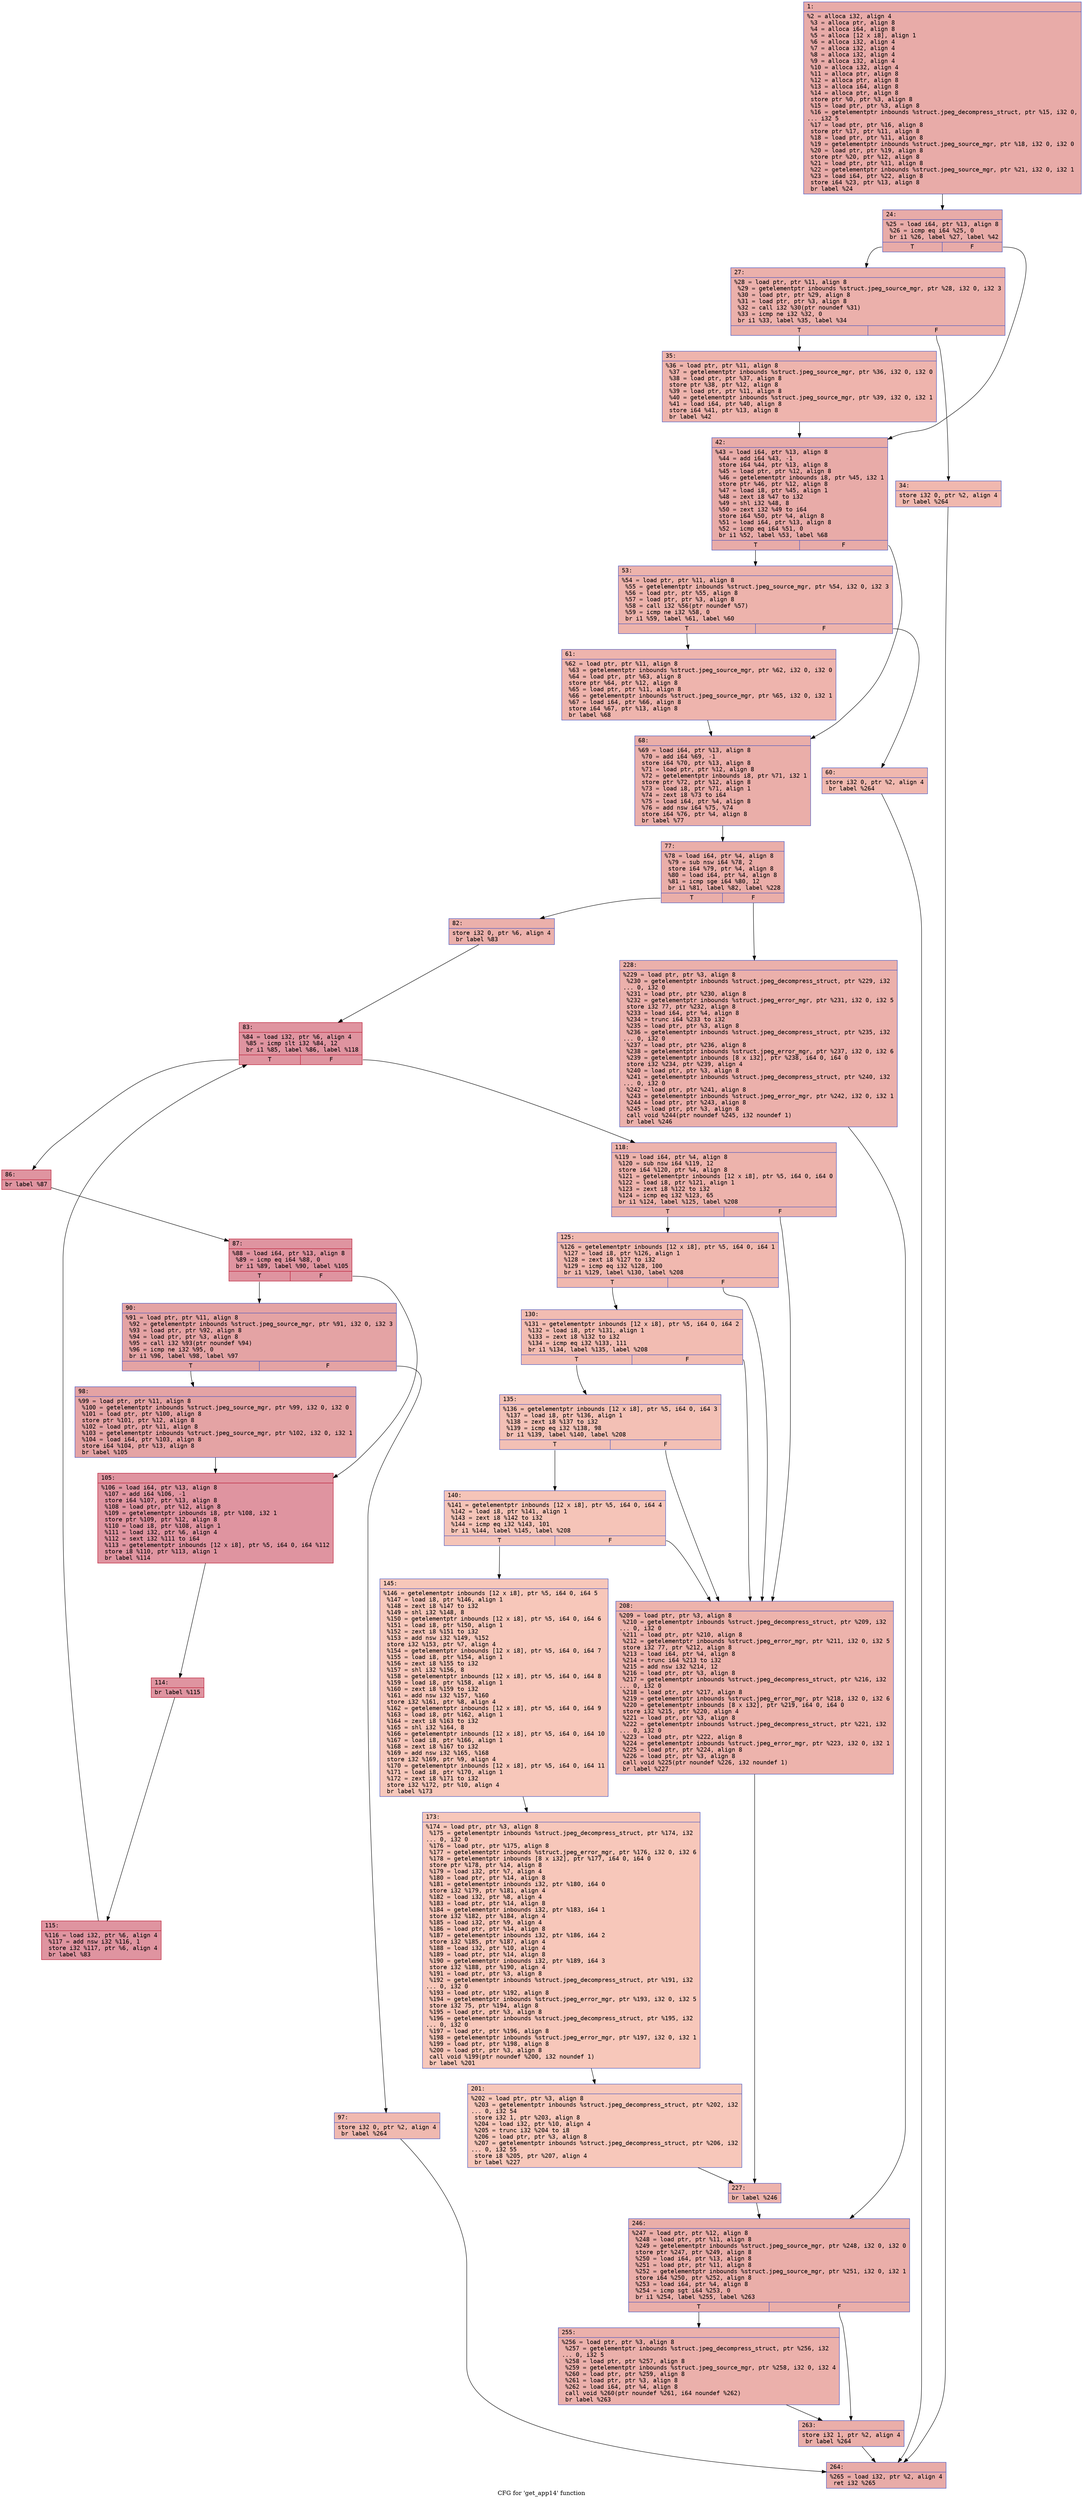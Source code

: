 digraph "CFG for 'get_app14' function" {
	label="CFG for 'get_app14' function";

	Node0x6000031419f0 [shape=record,color="#3d50c3ff", style=filled, fillcolor="#cc403a70" fontname="Courier",label="{1:\l|  %2 = alloca i32, align 4\l  %3 = alloca ptr, align 8\l  %4 = alloca i64, align 8\l  %5 = alloca [12 x i8], align 1\l  %6 = alloca i32, align 4\l  %7 = alloca i32, align 4\l  %8 = alloca i32, align 4\l  %9 = alloca i32, align 4\l  %10 = alloca i32, align 4\l  %11 = alloca ptr, align 8\l  %12 = alloca ptr, align 8\l  %13 = alloca i64, align 8\l  %14 = alloca ptr, align 8\l  store ptr %0, ptr %3, align 8\l  %15 = load ptr, ptr %3, align 8\l  %16 = getelementptr inbounds %struct.jpeg_decompress_struct, ptr %15, i32 0,\l... i32 5\l  %17 = load ptr, ptr %16, align 8\l  store ptr %17, ptr %11, align 8\l  %18 = load ptr, ptr %11, align 8\l  %19 = getelementptr inbounds %struct.jpeg_source_mgr, ptr %18, i32 0, i32 0\l  %20 = load ptr, ptr %19, align 8\l  store ptr %20, ptr %12, align 8\l  %21 = load ptr, ptr %11, align 8\l  %22 = getelementptr inbounds %struct.jpeg_source_mgr, ptr %21, i32 0, i32 1\l  %23 = load i64, ptr %22, align 8\l  store i64 %23, ptr %13, align 8\l  br label %24\l}"];
	Node0x6000031419f0 -> Node0x600003141a40[tooltip="1 -> 24\nProbability 100.00%" ];
	Node0x600003141a40 [shape=record,color="#3d50c3ff", style=filled, fillcolor="#cc403a70" fontname="Courier",label="{24:\l|  %25 = load i64, ptr %13, align 8\l  %26 = icmp eq i64 %25, 0\l  br i1 %26, label %27, label %42\l|{<s0>T|<s1>F}}"];
	Node0x600003141a40:s0 -> Node0x600003141a90[tooltip="24 -> 27\nProbability 37.50%" ];
	Node0x600003141a40:s1 -> Node0x600003141b80[tooltip="24 -> 42\nProbability 62.50%" ];
	Node0x600003141a90 [shape=record,color="#3d50c3ff", style=filled, fillcolor="#d24b4070" fontname="Courier",label="{27:\l|  %28 = load ptr, ptr %11, align 8\l  %29 = getelementptr inbounds %struct.jpeg_source_mgr, ptr %28, i32 0, i32 3\l  %30 = load ptr, ptr %29, align 8\l  %31 = load ptr, ptr %3, align 8\l  %32 = call i32 %30(ptr noundef %31)\l  %33 = icmp ne i32 %32, 0\l  br i1 %33, label %35, label %34\l|{<s0>T|<s1>F}}"];
	Node0x600003141a90:s0 -> Node0x600003141b30[tooltip="27 -> 35\nProbability 62.50%" ];
	Node0x600003141a90:s1 -> Node0x600003141ae0[tooltip="27 -> 34\nProbability 37.50%" ];
	Node0x600003141ae0 [shape=record,color="#3d50c3ff", style=filled, fillcolor="#dc5d4a70" fontname="Courier",label="{34:\l|  store i32 0, ptr %2, align 4\l  br label %264\l}"];
	Node0x600003141ae0 -> Node0x6000031424e0[tooltip="34 -> 264\nProbability 100.00%" ];
	Node0x600003141b30 [shape=record,color="#3d50c3ff", style=filled, fillcolor="#d8564670" fontname="Courier",label="{35:\l|  %36 = load ptr, ptr %11, align 8\l  %37 = getelementptr inbounds %struct.jpeg_source_mgr, ptr %36, i32 0, i32 0\l  %38 = load ptr, ptr %37, align 8\l  store ptr %38, ptr %12, align 8\l  %39 = load ptr, ptr %11, align 8\l  %40 = getelementptr inbounds %struct.jpeg_source_mgr, ptr %39, i32 0, i32 1\l  %41 = load i64, ptr %40, align 8\l  store i64 %41, ptr %13, align 8\l  br label %42\l}"];
	Node0x600003141b30 -> Node0x600003141b80[tooltip="35 -> 42\nProbability 100.00%" ];
	Node0x600003141b80 [shape=record,color="#3d50c3ff", style=filled, fillcolor="#cc403a70" fontname="Courier",label="{42:\l|  %43 = load i64, ptr %13, align 8\l  %44 = add i64 %43, -1\l  store i64 %44, ptr %13, align 8\l  %45 = load ptr, ptr %12, align 8\l  %46 = getelementptr inbounds i8, ptr %45, i32 1\l  store ptr %46, ptr %12, align 8\l  %47 = load i8, ptr %45, align 1\l  %48 = zext i8 %47 to i32\l  %49 = shl i32 %48, 8\l  %50 = zext i32 %49 to i64\l  store i64 %50, ptr %4, align 8\l  %51 = load i64, ptr %13, align 8\l  %52 = icmp eq i64 %51, 0\l  br i1 %52, label %53, label %68\l|{<s0>T|<s1>F}}"];
	Node0x600003141b80:s0 -> Node0x600003141bd0[tooltip="42 -> 53\nProbability 37.50%" ];
	Node0x600003141b80:s1 -> Node0x600003141cc0[tooltip="42 -> 68\nProbability 62.50%" ];
	Node0x600003141bd0 [shape=record,color="#3d50c3ff", style=filled, fillcolor="#d6524470" fontname="Courier",label="{53:\l|  %54 = load ptr, ptr %11, align 8\l  %55 = getelementptr inbounds %struct.jpeg_source_mgr, ptr %54, i32 0, i32 3\l  %56 = load ptr, ptr %55, align 8\l  %57 = load ptr, ptr %3, align 8\l  %58 = call i32 %56(ptr noundef %57)\l  %59 = icmp ne i32 %58, 0\l  br i1 %59, label %61, label %60\l|{<s0>T|<s1>F}}"];
	Node0x600003141bd0:s0 -> Node0x600003141c70[tooltip="53 -> 61\nProbability 62.50%" ];
	Node0x600003141bd0:s1 -> Node0x600003141c20[tooltip="53 -> 60\nProbability 37.50%" ];
	Node0x600003141c20 [shape=record,color="#3d50c3ff", style=filled, fillcolor="#dc5d4a70" fontname="Courier",label="{60:\l|  store i32 0, ptr %2, align 4\l  br label %264\l}"];
	Node0x600003141c20 -> Node0x6000031424e0[tooltip="60 -> 264\nProbability 100.00%" ];
	Node0x600003141c70 [shape=record,color="#3d50c3ff", style=filled, fillcolor="#d8564670" fontname="Courier",label="{61:\l|  %62 = load ptr, ptr %11, align 8\l  %63 = getelementptr inbounds %struct.jpeg_source_mgr, ptr %62, i32 0, i32 0\l  %64 = load ptr, ptr %63, align 8\l  store ptr %64, ptr %12, align 8\l  %65 = load ptr, ptr %11, align 8\l  %66 = getelementptr inbounds %struct.jpeg_source_mgr, ptr %65, i32 0, i32 1\l  %67 = load i64, ptr %66, align 8\l  store i64 %67, ptr %13, align 8\l  br label %68\l}"];
	Node0x600003141c70 -> Node0x600003141cc0[tooltip="61 -> 68\nProbability 100.00%" ];
	Node0x600003141cc0 [shape=record,color="#3d50c3ff", style=filled, fillcolor="#d0473d70" fontname="Courier",label="{68:\l|  %69 = load i64, ptr %13, align 8\l  %70 = add i64 %69, -1\l  store i64 %70, ptr %13, align 8\l  %71 = load ptr, ptr %12, align 8\l  %72 = getelementptr inbounds i8, ptr %71, i32 1\l  store ptr %72, ptr %12, align 8\l  %73 = load i8, ptr %71, align 1\l  %74 = zext i8 %73 to i64\l  %75 = load i64, ptr %4, align 8\l  %76 = add nsw i64 %75, %74\l  store i64 %76, ptr %4, align 8\l  br label %77\l}"];
	Node0x600003141cc0 -> Node0x600003141d10[tooltip="68 -> 77\nProbability 100.00%" ];
	Node0x600003141d10 [shape=record,color="#3d50c3ff", style=filled, fillcolor="#d0473d70" fontname="Courier",label="{77:\l|  %78 = load i64, ptr %4, align 8\l  %79 = sub nsw i64 %78, 2\l  store i64 %79, ptr %4, align 8\l  %80 = load i64, ptr %4, align 8\l  %81 = icmp sge i64 %80, 12\l  br i1 %81, label %82, label %228\l|{<s0>T|<s1>F}}"];
	Node0x600003141d10:s0 -> Node0x600003141d60[tooltip="77 -> 82\nProbability 50.00%" ];
	Node0x600003141d10:s1 -> Node0x6000031423a0[tooltip="77 -> 228\nProbability 50.00%" ];
	Node0x600003141d60 [shape=record,color="#3d50c3ff", style=filled, fillcolor="#d24b4070" fontname="Courier",label="{82:\l|  store i32 0, ptr %6, align 4\l  br label %83\l}"];
	Node0x600003141d60 -> Node0x600003141db0[tooltip="82 -> 83\nProbability 100.00%" ];
	Node0x600003141db0 [shape=record,color="#b70d28ff", style=filled, fillcolor="#b70d2870" fontname="Courier",label="{83:\l|  %84 = load i32, ptr %6, align 4\l  %85 = icmp slt i32 %84, 12\l  br i1 %85, label %86, label %118\l|{<s0>T|<s1>F}}"];
	Node0x600003141db0:s0 -> Node0x600003141e00[tooltip="83 -> 86\nProbability 96.88%" ];
	Node0x600003141db0:s1 -> Node0x600003142080[tooltip="83 -> 118\nProbability 3.12%" ];
	Node0x600003141e00 [shape=record,color="#b70d28ff", style=filled, fillcolor="#b70d2870" fontname="Courier",label="{86:\l|  br label %87\l}"];
	Node0x600003141e00 -> Node0x600003141e50[tooltip="86 -> 87\nProbability 100.00%" ];
	Node0x600003141e50 [shape=record,color="#b70d28ff", style=filled, fillcolor="#b70d2870" fontname="Courier",label="{87:\l|  %88 = load i64, ptr %13, align 8\l  %89 = icmp eq i64 %88, 0\l  br i1 %89, label %90, label %105\l|{<s0>T|<s1>F}}"];
	Node0x600003141e50:s0 -> Node0x600003141ea0[tooltip="87 -> 90\nProbability 37.50%" ];
	Node0x600003141e50:s1 -> Node0x600003141f90[tooltip="87 -> 105\nProbability 62.50%" ];
	Node0x600003141ea0 [shape=record,color="#3d50c3ff", style=filled, fillcolor="#c32e3170" fontname="Courier",label="{90:\l|  %91 = load ptr, ptr %11, align 8\l  %92 = getelementptr inbounds %struct.jpeg_source_mgr, ptr %91, i32 0, i32 3\l  %93 = load ptr, ptr %92, align 8\l  %94 = load ptr, ptr %3, align 8\l  %95 = call i32 %93(ptr noundef %94)\l  %96 = icmp ne i32 %95, 0\l  br i1 %96, label %98, label %97\l|{<s0>T|<s1>F}}"];
	Node0x600003141ea0:s0 -> Node0x600003141f40[tooltip="90 -> 98\nProbability 96.88%" ];
	Node0x600003141ea0:s1 -> Node0x600003141ef0[tooltip="90 -> 97\nProbability 3.12%" ];
	Node0x600003141ef0 [shape=record,color="#3d50c3ff", style=filled, fillcolor="#de614d70" fontname="Courier",label="{97:\l|  store i32 0, ptr %2, align 4\l  br label %264\l}"];
	Node0x600003141ef0 -> Node0x6000031424e0[tooltip="97 -> 264\nProbability 100.00%" ];
	Node0x600003141f40 [shape=record,color="#3d50c3ff", style=filled, fillcolor="#c32e3170" fontname="Courier",label="{98:\l|  %99 = load ptr, ptr %11, align 8\l  %100 = getelementptr inbounds %struct.jpeg_source_mgr, ptr %99, i32 0, i32 0\l  %101 = load ptr, ptr %100, align 8\l  store ptr %101, ptr %12, align 8\l  %102 = load ptr, ptr %11, align 8\l  %103 = getelementptr inbounds %struct.jpeg_source_mgr, ptr %102, i32 0, i32 1\l  %104 = load i64, ptr %103, align 8\l  store i64 %104, ptr %13, align 8\l  br label %105\l}"];
	Node0x600003141f40 -> Node0x600003141f90[tooltip="98 -> 105\nProbability 100.00%" ];
	Node0x600003141f90 [shape=record,color="#b70d28ff", style=filled, fillcolor="#b70d2870" fontname="Courier",label="{105:\l|  %106 = load i64, ptr %13, align 8\l  %107 = add i64 %106, -1\l  store i64 %107, ptr %13, align 8\l  %108 = load ptr, ptr %12, align 8\l  %109 = getelementptr inbounds i8, ptr %108, i32 1\l  store ptr %109, ptr %12, align 8\l  %110 = load i8, ptr %108, align 1\l  %111 = load i32, ptr %6, align 4\l  %112 = sext i32 %111 to i64\l  %113 = getelementptr inbounds [12 x i8], ptr %5, i64 0, i64 %112\l  store i8 %110, ptr %113, align 1\l  br label %114\l}"];
	Node0x600003141f90 -> Node0x600003141fe0[tooltip="105 -> 114\nProbability 100.00%" ];
	Node0x600003141fe0 [shape=record,color="#b70d28ff", style=filled, fillcolor="#b70d2870" fontname="Courier",label="{114:\l|  br label %115\l}"];
	Node0x600003141fe0 -> Node0x600003142030[tooltip="114 -> 115\nProbability 100.00%" ];
	Node0x600003142030 [shape=record,color="#b70d28ff", style=filled, fillcolor="#b70d2870" fontname="Courier",label="{115:\l|  %116 = load i32, ptr %6, align 4\l  %117 = add nsw i32 %116, 1\l  store i32 %117, ptr %6, align 4\l  br label %83\l}"];
	Node0x600003142030 -> Node0x600003141db0[tooltip="115 -> 83\nProbability 100.00%" ];
	Node0x600003142080 [shape=record,color="#3d50c3ff", style=filled, fillcolor="#d6524470" fontname="Courier",label="{118:\l|  %119 = load i64, ptr %4, align 8\l  %120 = sub nsw i64 %119, 12\l  store i64 %120, ptr %4, align 8\l  %121 = getelementptr inbounds [12 x i8], ptr %5, i64 0, i64 0\l  %122 = load i8, ptr %121, align 1\l  %123 = zext i8 %122 to i32\l  %124 = icmp eq i32 %123, 65\l  br i1 %124, label %125, label %208\l|{<s0>T|<s1>F}}"];
	Node0x600003142080:s0 -> Node0x6000031420d0[tooltip="118 -> 125\nProbability 50.00%" ];
	Node0x600003142080:s1 -> Node0x600003142300[tooltip="118 -> 208\nProbability 50.00%" ];
	Node0x6000031420d0 [shape=record,color="#3d50c3ff", style=filled, fillcolor="#dc5d4a70" fontname="Courier",label="{125:\l|  %126 = getelementptr inbounds [12 x i8], ptr %5, i64 0, i64 1\l  %127 = load i8, ptr %126, align 1\l  %128 = zext i8 %127 to i32\l  %129 = icmp eq i32 %128, 100\l  br i1 %129, label %130, label %208\l|{<s0>T|<s1>F}}"];
	Node0x6000031420d0:s0 -> Node0x600003142120[tooltip="125 -> 130\nProbability 50.00%" ];
	Node0x6000031420d0:s1 -> Node0x600003142300[tooltip="125 -> 208\nProbability 50.00%" ];
	Node0x600003142120 [shape=record,color="#3d50c3ff", style=filled, fillcolor="#e1675170" fontname="Courier",label="{130:\l|  %131 = getelementptr inbounds [12 x i8], ptr %5, i64 0, i64 2\l  %132 = load i8, ptr %131, align 1\l  %133 = zext i8 %132 to i32\l  %134 = icmp eq i32 %133, 111\l  br i1 %134, label %135, label %208\l|{<s0>T|<s1>F}}"];
	Node0x600003142120:s0 -> Node0x600003142170[tooltip="130 -> 135\nProbability 50.00%" ];
	Node0x600003142120:s1 -> Node0x600003142300[tooltip="130 -> 208\nProbability 50.00%" ];
	Node0x600003142170 [shape=record,color="#3d50c3ff", style=filled, fillcolor="#e5705870" fontname="Courier",label="{135:\l|  %136 = getelementptr inbounds [12 x i8], ptr %5, i64 0, i64 3\l  %137 = load i8, ptr %136, align 1\l  %138 = zext i8 %137 to i32\l  %139 = icmp eq i32 %138, 98\l  br i1 %139, label %140, label %208\l|{<s0>T|<s1>F}}"];
	Node0x600003142170:s0 -> Node0x6000031421c0[tooltip="135 -> 140\nProbability 50.00%" ];
	Node0x600003142170:s1 -> Node0x600003142300[tooltip="135 -> 208\nProbability 50.00%" ];
	Node0x6000031421c0 [shape=record,color="#3d50c3ff", style=filled, fillcolor="#e97a5f70" fontname="Courier",label="{140:\l|  %141 = getelementptr inbounds [12 x i8], ptr %5, i64 0, i64 4\l  %142 = load i8, ptr %141, align 1\l  %143 = zext i8 %142 to i32\l  %144 = icmp eq i32 %143, 101\l  br i1 %144, label %145, label %208\l|{<s0>T|<s1>F}}"];
	Node0x6000031421c0:s0 -> Node0x600003142210[tooltip="140 -> 145\nProbability 50.00%" ];
	Node0x6000031421c0:s1 -> Node0x600003142300[tooltip="140 -> 208\nProbability 50.00%" ];
	Node0x600003142210 [shape=record,color="#3d50c3ff", style=filled, fillcolor="#ec7f6370" fontname="Courier",label="{145:\l|  %146 = getelementptr inbounds [12 x i8], ptr %5, i64 0, i64 5\l  %147 = load i8, ptr %146, align 1\l  %148 = zext i8 %147 to i32\l  %149 = shl i32 %148, 8\l  %150 = getelementptr inbounds [12 x i8], ptr %5, i64 0, i64 6\l  %151 = load i8, ptr %150, align 1\l  %152 = zext i8 %151 to i32\l  %153 = add nsw i32 %149, %152\l  store i32 %153, ptr %7, align 4\l  %154 = getelementptr inbounds [12 x i8], ptr %5, i64 0, i64 7\l  %155 = load i8, ptr %154, align 1\l  %156 = zext i8 %155 to i32\l  %157 = shl i32 %156, 8\l  %158 = getelementptr inbounds [12 x i8], ptr %5, i64 0, i64 8\l  %159 = load i8, ptr %158, align 1\l  %160 = zext i8 %159 to i32\l  %161 = add nsw i32 %157, %160\l  store i32 %161, ptr %8, align 4\l  %162 = getelementptr inbounds [12 x i8], ptr %5, i64 0, i64 9\l  %163 = load i8, ptr %162, align 1\l  %164 = zext i8 %163 to i32\l  %165 = shl i32 %164, 8\l  %166 = getelementptr inbounds [12 x i8], ptr %5, i64 0, i64 10\l  %167 = load i8, ptr %166, align 1\l  %168 = zext i8 %167 to i32\l  %169 = add nsw i32 %165, %168\l  store i32 %169, ptr %9, align 4\l  %170 = getelementptr inbounds [12 x i8], ptr %5, i64 0, i64 11\l  %171 = load i8, ptr %170, align 1\l  %172 = zext i8 %171 to i32\l  store i32 %172, ptr %10, align 4\l  br label %173\l}"];
	Node0x600003142210 -> Node0x600003142260[tooltip="145 -> 173\nProbability 100.00%" ];
	Node0x600003142260 [shape=record,color="#3d50c3ff", style=filled, fillcolor="#ec7f6370" fontname="Courier",label="{173:\l|  %174 = load ptr, ptr %3, align 8\l  %175 = getelementptr inbounds %struct.jpeg_decompress_struct, ptr %174, i32\l... 0, i32 0\l  %176 = load ptr, ptr %175, align 8\l  %177 = getelementptr inbounds %struct.jpeg_error_mgr, ptr %176, i32 0, i32 6\l  %178 = getelementptr inbounds [8 x i32], ptr %177, i64 0, i64 0\l  store ptr %178, ptr %14, align 8\l  %179 = load i32, ptr %7, align 4\l  %180 = load ptr, ptr %14, align 8\l  %181 = getelementptr inbounds i32, ptr %180, i64 0\l  store i32 %179, ptr %181, align 4\l  %182 = load i32, ptr %8, align 4\l  %183 = load ptr, ptr %14, align 8\l  %184 = getelementptr inbounds i32, ptr %183, i64 1\l  store i32 %182, ptr %184, align 4\l  %185 = load i32, ptr %9, align 4\l  %186 = load ptr, ptr %14, align 8\l  %187 = getelementptr inbounds i32, ptr %186, i64 2\l  store i32 %185, ptr %187, align 4\l  %188 = load i32, ptr %10, align 4\l  %189 = load ptr, ptr %14, align 8\l  %190 = getelementptr inbounds i32, ptr %189, i64 3\l  store i32 %188, ptr %190, align 4\l  %191 = load ptr, ptr %3, align 8\l  %192 = getelementptr inbounds %struct.jpeg_decompress_struct, ptr %191, i32\l... 0, i32 0\l  %193 = load ptr, ptr %192, align 8\l  %194 = getelementptr inbounds %struct.jpeg_error_mgr, ptr %193, i32 0, i32 5\l  store i32 75, ptr %194, align 8\l  %195 = load ptr, ptr %3, align 8\l  %196 = getelementptr inbounds %struct.jpeg_decompress_struct, ptr %195, i32\l... 0, i32 0\l  %197 = load ptr, ptr %196, align 8\l  %198 = getelementptr inbounds %struct.jpeg_error_mgr, ptr %197, i32 0, i32 1\l  %199 = load ptr, ptr %198, align 8\l  %200 = load ptr, ptr %3, align 8\l  call void %199(ptr noundef %200, i32 noundef 1)\l  br label %201\l}"];
	Node0x600003142260 -> Node0x6000031422b0[tooltip="173 -> 201\nProbability 100.00%" ];
	Node0x6000031422b0 [shape=record,color="#3d50c3ff", style=filled, fillcolor="#ec7f6370" fontname="Courier",label="{201:\l|  %202 = load ptr, ptr %3, align 8\l  %203 = getelementptr inbounds %struct.jpeg_decompress_struct, ptr %202, i32\l... 0, i32 54\l  store i32 1, ptr %203, align 8\l  %204 = load i32, ptr %10, align 4\l  %205 = trunc i32 %204 to i8\l  %206 = load ptr, ptr %3, align 8\l  %207 = getelementptr inbounds %struct.jpeg_decompress_struct, ptr %206, i32\l... 0, i32 55\l  store i8 %205, ptr %207, align 4\l  br label %227\l}"];
	Node0x6000031422b0 -> Node0x600003142350[tooltip="201 -> 227\nProbability 100.00%" ];
	Node0x600003142300 [shape=record,color="#3d50c3ff", style=filled, fillcolor="#d6524470" fontname="Courier",label="{208:\l|  %209 = load ptr, ptr %3, align 8\l  %210 = getelementptr inbounds %struct.jpeg_decompress_struct, ptr %209, i32\l... 0, i32 0\l  %211 = load ptr, ptr %210, align 8\l  %212 = getelementptr inbounds %struct.jpeg_error_mgr, ptr %211, i32 0, i32 5\l  store i32 77, ptr %212, align 8\l  %213 = load i64, ptr %4, align 8\l  %214 = trunc i64 %213 to i32\l  %215 = add nsw i32 %214, 12\l  %216 = load ptr, ptr %3, align 8\l  %217 = getelementptr inbounds %struct.jpeg_decompress_struct, ptr %216, i32\l... 0, i32 0\l  %218 = load ptr, ptr %217, align 8\l  %219 = getelementptr inbounds %struct.jpeg_error_mgr, ptr %218, i32 0, i32 6\l  %220 = getelementptr inbounds [8 x i32], ptr %219, i64 0, i64 0\l  store i32 %215, ptr %220, align 4\l  %221 = load ptr, ptr %3, align 8\l  %222 = getelementptr inbounds %struct.jpeg_decompress_struct, ptr %221, i32\l... 0, i32 0\l  %223 = load ptr, ptr %222, align 8\l  %224 = getelementptr inbounds %struct.jpeg_error_mgr, ptr %223, i32 0, i32 1\l  %225 = load ptr, ptr %224, align 8\l  %226 = load ptr, ptr %3, align 8\l  call void %225(ptr noundef %226, i32 noundef 1)\l  br label %227\l}"];
	Node0x600003142300 -> Node0x600003142350[tooltip="208 -> 227\nProbability 100.00%" ];
	Node0x600003142350 [shape=record,color="#3d50c3ff", style=filled, fillcolor="#d6524470" fontname="Courier",label="{227:\l|  br label %246\l}"];
	Node0x600003142350 -> Node0x6000031423f0[tooltip="227 -> 246\nProbability 100.00%" ];
	Node0x6000031423a0 [shape=record,color="#3d50c3ff", style=filled, fillcolor="#d24b4070" fontname="Courier",label="{228:\l|  %229 = load ptr, ptr %3, align 8\l  %230 = getelementptr inbounds %struct.jpeg_decompress_struct, ptr %229, i32\l... 0, i32 0\l  %231 = load ptr, ptr %230, align 8\l  %232 = getelementptr inbounds %struct.jpeg_error_mgr, ptr %231, i32 0, i32 5\l  store i32 77, ptr %232, align 8\l  %233 = load i64, ptr %4, align 8\l  %234 = trunc i64 %233 to i32\l  %235 = load ptr, ptr %3, align 8\l  %236 = getelementptr inbounds %struct.jpeg_decompress_struct, ptr %235, i32\l... 0, i32 0\l  %237 = load ptr, ptr %236, align 8\l  %238 = getelementptr inbounds %struct.jpeg_error_mgr, ptr %237, i32 0, i32 6\l  %239 = getelementptr inbounds [8 x i32], ptr %238, i64 0, i64 0\l  store i32 %234, ptr %239, align 4\l  %240 = load ptr, ptr %3, align 8\l  %241 = getelementptr inbounds %struct.jpeg_decompress_struct, ptr %240, i32\l... 0, i32 0\l  %242 = load ptr, ptr %241, align 8\l  %243 = getelementptr inbounds %struct.jpeg_error_mgr, ptr %242, i32 0, i32 1\l  %244 = load ptr, ptr %243, align 8\l  %245 = load ptr, ptr %3, align 8\l  call void %244(ptr noundef %245, i32 noundef 1)\l  br label %246\l}"];
	Node0x6000031423a0 -> Node0x6000031423f0[tooltip="228 -> 246\nProbability 100.00%" ];
	Node0x6000031423f0 [shape=record,color="#3d50c3ff", style=filled, fillcolor="#d0473d70" fontname="Courier",label="{246:\l|  %247 = load ptr, ptr %12, align 8\l  %248 = load ptr, ptr %11, align 8\l  %249 = getelementptr inbounds %struct.jpeg_source_mgr, ptr %248, i32 0, i32 0\l  store ptr %247, ptr %249, align 8\l  %250 = load i64, ptr %13, align 8\l  %251 = load ptr, ptr %11, align 8\l  %252 = getelementptr inbounds %struct.jpeg_source_mgr, ptr %251, i32 0, i32 1\l  store i64 %250, ptr %252, align 8\l  %253 = load i64, ptr %4, align 8\l  %254 = icmp sgt i64 %253, 0\l  br i1 %254, label %255, label %263\l|{<s0>T|<s1>F}}"];
	Node0x6000031423f0:s0 -> Node0x600003142440[tooltip="246 -> 255\nProbability 62.50%" ];
	Node0x6000031423f0:s1 -> Node0x600003142490[tooltip="246 -> 263\nProbability 37.50%" ];
	Node0x600003142440 [shape=record,color="#3d50c3ff", style=filled, fillcolor="#d24b4070" fontname="Courier",label="{255:\l|  %256 = load ptr, ptr %3, align 8\l  %257 = getelementptr inbounds %struct.jpeg_decompress_struct, ptr %256, i32\l... 0, i32 5\l  %258 = load ptr, ptr %257, align 8\l  %259 = getelementptr inbounds %struct.jpeg_source_mgr, ptr %258, i32 0, i32 4\l  %260 = load ptr, ptr %259, align 8\l  %261 = load ptr, ptr %3, align 8\l  %262 = load i64, ptr %4, align 8\l  call void %260(ptr noundef %261, i64 noundef %262)\l  br label %263\l}"];
	Node0x600003142440 -> Node0x600003142490[tooltip="255 -> 263\nProbability 100.00%" ];
	Node0x600003142490 [shape=record,color="#3d50c3ff", style=filled, fillcolor="#d0473d70" fontname="Courier",label="{263:\l|  store i32 1, ptr %2, align 4\l  br label %264\l}"];
	Node0x600003142490 -> Node0x6000031424e0[tooltip="263 -> 264\nProbability 100.00%" ];
	Node0x6000031424e0 [shape=record,color="#3d50c3ff", style=filled, fillcolor="#cc403a70" fontname="Courier",label="{264:\l|  %265 = load i32, ptr %2, align 4\l  ret i32 %265\l}"];
}
